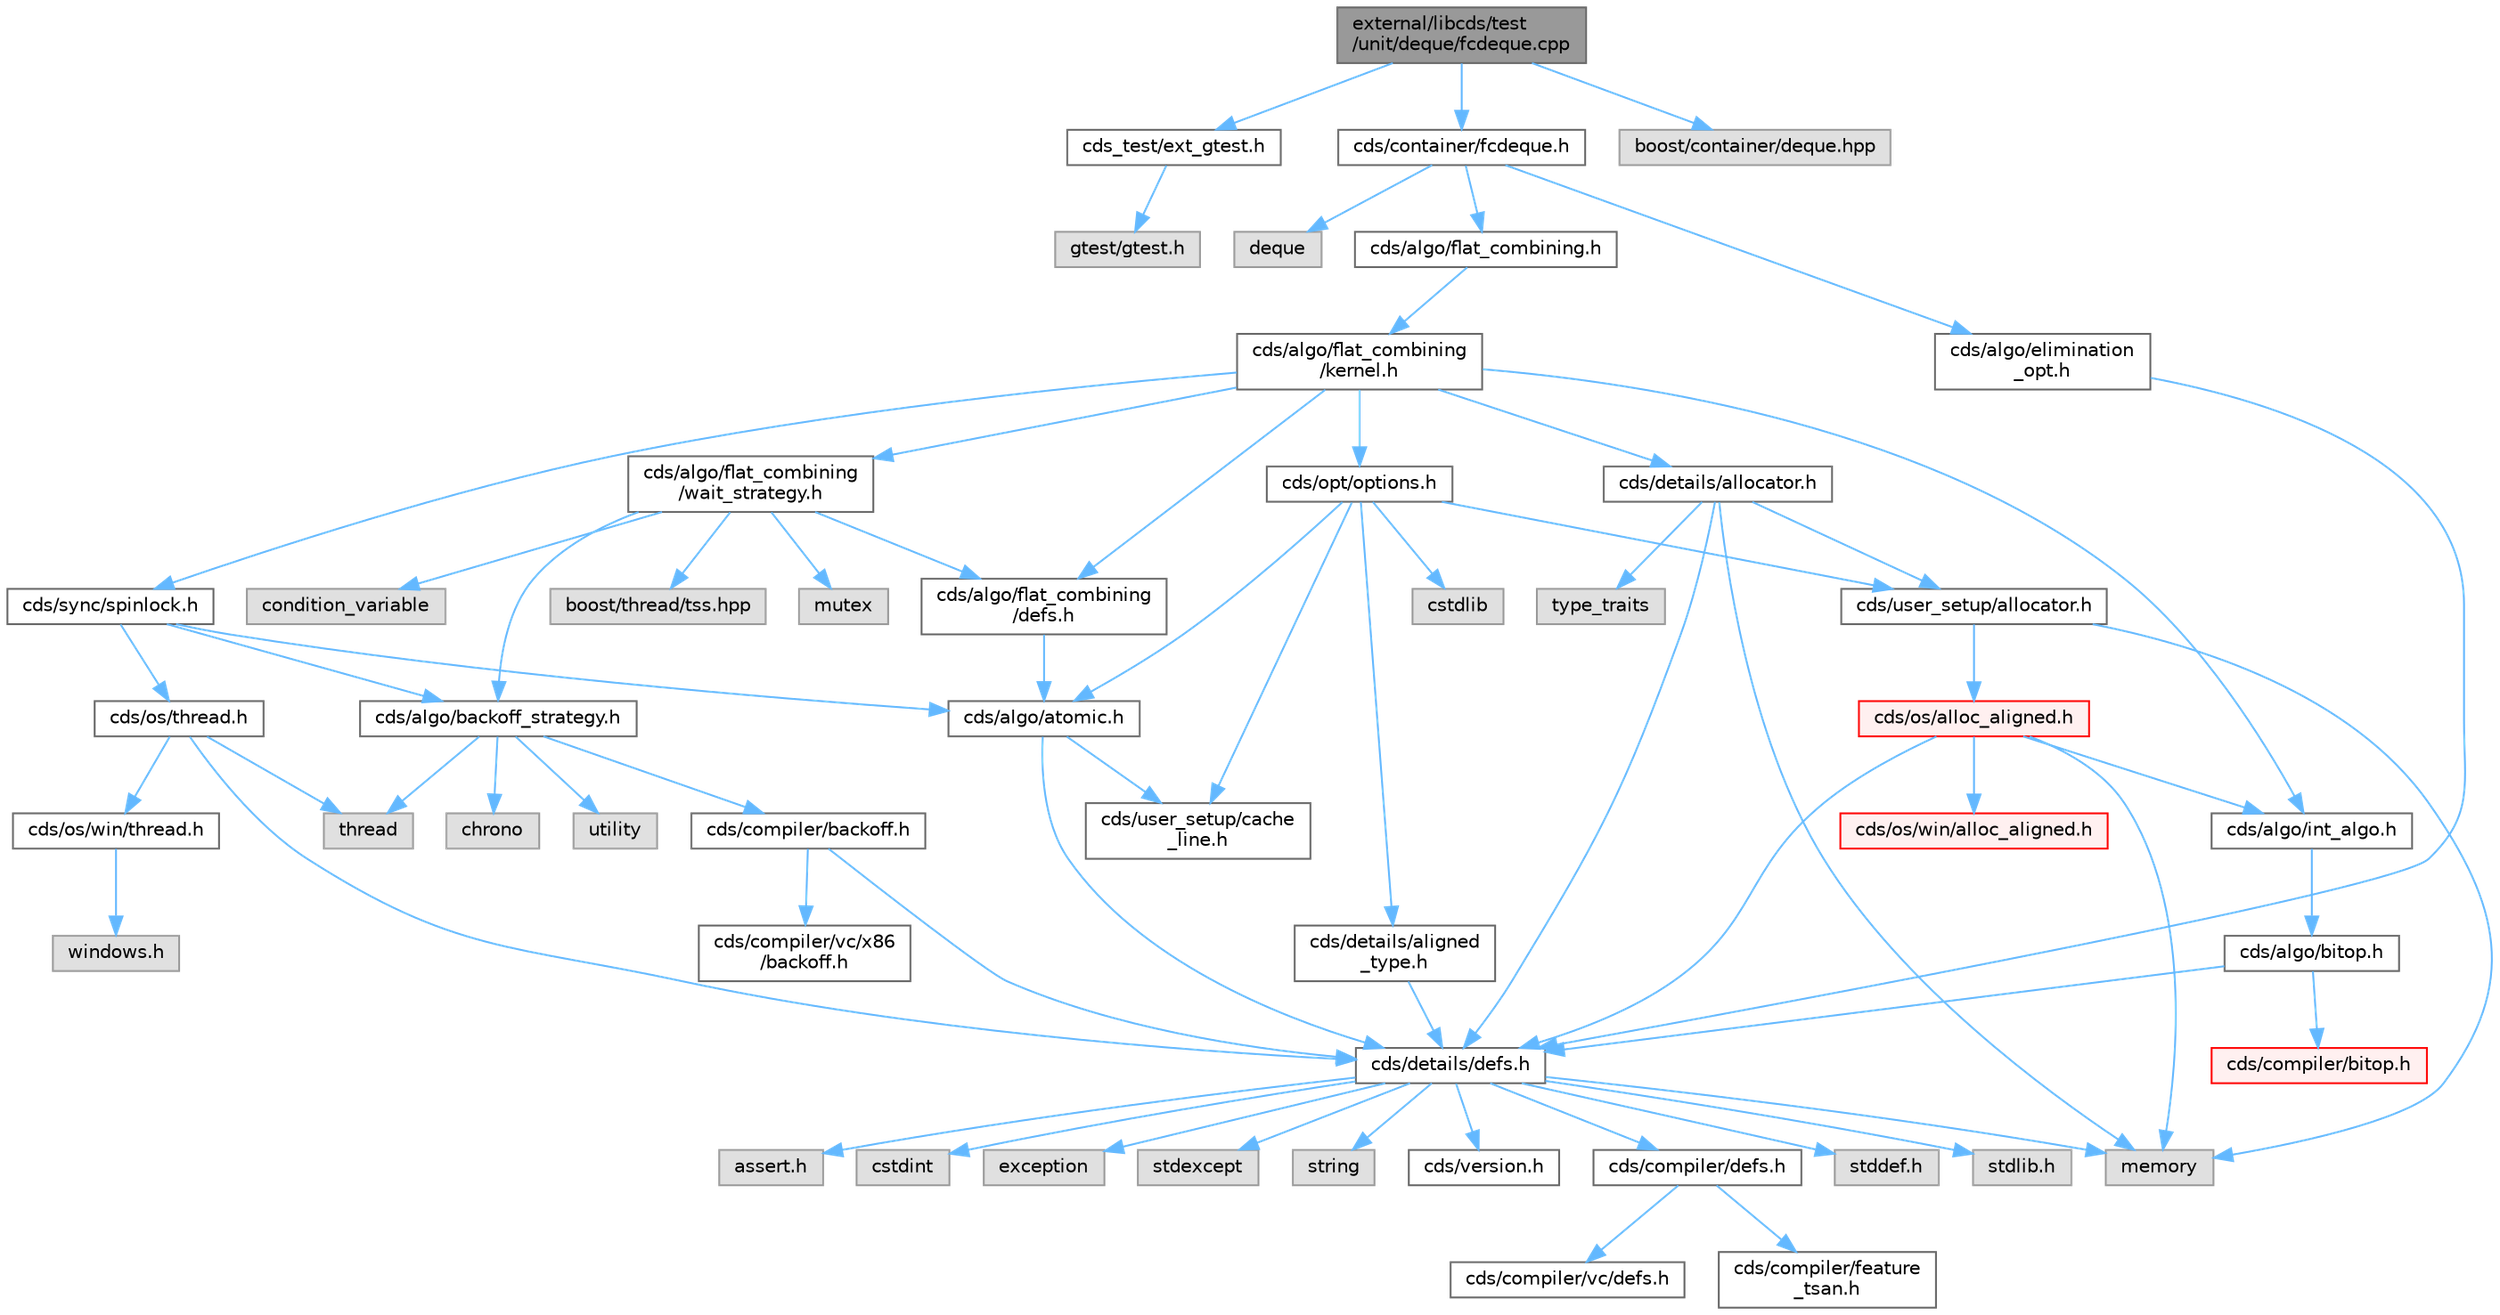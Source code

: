 digraph "external/libcds/test/unit/deque/fcdeque.cpp"
{
 // LATEX_PDF_SIZE
  bgcolor="transparent";
  edge [fontname=Helvetica,fontsize=10,labelfontname=Helvetica,labelfontsize=10];
  node [fontname=Helvetica,fontsize=10,shape=box,height=0.2,width=0.4];
  Node1 [id="Node000001",label="external/libcds/test\l/unit/deque/fcdeque.cpp",height=0.2,width=0.4,color="gray40", fillcolor="grey60", style="filled", fontcolor="black",tooltip=" "];
  Node1 -> Node2 [id="edge1_Node000001_Node000002",color="steelblue1",style="solid",tooltip=" "];
  Node2 [id="Node000002",label="cds_test/ext_gtest.h",height=0.2,width=0.4,color="grey40", fillcolor="white", style="filled",URL="$ext__gtest_8h.html",tooltip=" "];
  Node2 -> Node3 [id="edge2_Node000002_Node000003",color="steelblue1",style="solid",tooltip=" "];
  Node3 [id="Node000003",label="gtest/gtest.h",height=0.2,width=0.4,color="grey60", fillcolor="#E0E0E0", style="filled",tooltip=" "];
  Node1 -> Node4 [id="edge3_Node000001_Node000004",color="steelblue1",style="solid",tooltip=" "];
  Node4 [id="Node000004",label="cds/container/fcdeque.h",height=0.2,width=0.4,color="grey40", fillcolor="white", style="filled",URL="$fcdeque_8h.html",tooltip=" "];
  Node4 -> Node5 [id="edge4_Node000004_Node000005",color="steelblue1",style="solid",tooltip=" "];
  Node5 [id="Node000005",label="cds/algo/flat_combining.h",height=0.2,width=0.4,color="grey40", fillcolor="white", style="filled",URL="$flat__combining_8h.html",tooltip=" "];
  Node5 -> Node6 [id="edge5_Node000005_Node000006",color="steelblue1",style="solid",tooltip=" "];
  Node6 [id="Node000006",label="cds/algo/flat_combining\l/kernel.h",height=0.2,width=0.4,color="grey40", fillcolor="white", style="filled",URL="$libcds_2cds_2algo_2flat__combining_2kernel_8h.html",tooltip=" "];
  Node6 -> Node7 [id="edge6_Node000006_Node000007",color="steelblue1",style="solid",tooltip=" "];
  Node7 [id="Node000007",label="cds/algo/flat_combining\l/defs.h",height=0.2,width=0.4,color="grey40", fillcolor="white", style="filled",URL="$algo_2flat__combining_2defs_8h.html",tooltip=" "];
  Node7 -> Node8 [id="edge7_Node000007_Node000008",color="steelblue1",style="solid",tooltip=" "];
  Node8 [id="Node000008",label="cds/algo/atomic.h",height=0.2,width=0.4,color="grey40", fillcolor="white", style="filled",URL="$external_2libcds_2cds_2algo_2atomic_8h.html",tooltip=" "];
  Node8 -> Node9 [id="edge8_Node000008_Node000009",color="steelblue1",style="solid",tooltip=" "];
  Node9 [id="Node000009",label="cds/details/defs.h",height=0.2,width=0.4,color="grey40", fillcolor="white", style="filled",URL="$details_2defs_8h.html",tooltip=" "];
  Node9 -> Node10 [id="edge9_Node000009_Node000010",color="steelblue1",style="solid",tooltip=" "];
  Node10 [id="Node000010",label="stddef.h",height=0.2,width=0.4,color="grey60", fillcolor="#E0E0E0", style="filled",tooltip=" "];
  Node9 -> Node11 [id="edge10_Node000009_Node000011",color="steelblue1",style="solid",tooltip=" "];
  Node11 [id="Node000011",label="stdlib.h",height=0.2,width=0.4,color="grey60", fillcolor="#E0E0E0", style="filled",tooltip=" "];
  Node9 -> Node12 [id="edge11_Node000009_Node000012",color="steelblue1",style="solid",tooltip=" "];
  Node12 [id="Node000012",label="assert.h",height=0.2,width=0.4,color="grey60", fillcolor="#E0E0E0", style="filled",tooltip=" "];
  Node9 -> Node13 [id="edge12_Node000009_Node000013",color="steelblue1",style="solid",tooltip=" "];
  Node13 [id="Node000013",label="cstdint",height=0.2,width=0.4,color="grey60", fillcolor="#E0E0E0", style="filled",tooltip=" "];
  Node9 -> Node14 [id="edge13_Node000009_Node000014",color="steelblue1",style="solid",tooltip=" "];
  Node14 [id="Node000014",label="exception",height=0.2,width=0.4,color="grey60", fillcolor="#E0E0E0", style="filled",tooltip=" "];
  Node9 -> Node15 [id="edge14_Node000009_Node000015",color="steelblue1",style="solid",tooltip=" "];
  Node15 [id="Node000015",label="stdexcept",height=0.2,width=0.4,color="grey60", fillcolor="#E0E0E0", style="filled",tooltip=" "];
  Node9 -> Node16 [id="edge15_Node000009_Node000016",color="steelblue1",style="solid",tooltip=" "];
  Node16 [id="Node000016",label="string",height=0.2,width=0.4,color="grey60", fillcolor="#E0E0E0", style="filled",tooltip=" "];
  Node9 -> Node17 [id="edge16_Node000009_Node000017",color="steelblue1",style="solid",tooltip=" "];
  Node17 [id="Node000017",label="memory",height=0.2,width=0.4,color="grey60", fillcolor="#E0E0E0", style="filled",tooltip=" "];
  Node9 -> Node18 [id="edge17_Node000009_Node000018",color="steelblue1",style="solid",tooltip=" "];
  Node18 [id="Node000018",label="cds/version.h",height=0.2,width=0.4,color="grey40", fillcolor="white", style="filled",URL="$external_2libcds_2cds_2version_8h.html",tooltip=" "];
  Node9 -> Node19 [id="edge18_Node000009_Node000019",color="steelblue1",style="solid",tooltip=" "];
  Node19 [id="Node000019",label="cds/compiler/defs.h",height=0.2,width=0.4,color="grey40", fillcolor="white", style="filled",URL="$compiler_2defs_8h.html",tooltip=" "];
  Node19 -> Node20 [id="edge19_Node000019_Node000020",color="steelblue1",style="solid",tooltip=" "];
  Node20 [id="Node000020",label="cds/compiler/vc/defs.h",height=0.2,width=0.4,color="grey40", fillcolor="white", style="filled",URL="$compiler_2vc_2defs_8h.html",tooltip=" "];
  Node19 -> Node21 [id="edge20_Node000019_Node000021",color="steelblue1",style="solid",tooltip=" "];
  Node21 [id="Node000021",label="cds/compiler/feature\l_tsan.h",height=0.2,width=0.4,color="grey40", fillcolor="white", style="filled",URL="$feature__tsan_8h.html",tooltip=" "];
  Node8 -> Node22 [id="edge21_Node000008_Node000022",color="steelblue1",style="solid",tooltip=" "];
  Node22 [id="Node000022",label="cds/user_setup/cache\l_line.h",height=0.2,width=0.4,color="grey40", fillcolor="white", style="filled",URL="$cache__line_8h.html",tooltip="Cache-line size definition"];
  Node6 -> Node23 [id="edge22_Node000006_Node000023",color="steelblue1",style="solid",tooltip=" "];
  Node23 [id="Node000023",label="cds/algo/flat_combining\l/wait_strategy.h",height=0.2,width=0.4,color="grey40", fillcolor="white", style="filled",URL="$wait__strategy_8h.html",tooltip=" "];
  Node23 -> Node7 [id="edge23_Node000023_Node000007",color="steelblue1",style="solid",tooltip=" "];
  Node23 -> Node24 [id="edge24_Node000023_Node000024",color="steelblue1",style="solid",tooltip=" "];
  Node24 [id="Node000024",label="cds/algo/backoff_strategy.h",height=0.2,width=0.4,color="grey40", fillcolor="white", style="filled",URL="$backoff__strategy_8h.html",tooltip=" "];
  Node24 -> Node25 [id="edge25_Node000024_Node000025",color="steelblue1",style="solid",tooltip=" "];
  Node25 [id="Node000025",label="utility",height=0.2,width=0.4,color="grey60", fillcolor="#E0E0E0", style="filled",tooltip=" "];
  Node24 -> Node26 [id="edge26_Node000024_Node000026",color="steelblue1",style="solid",tooltip=" "];
  Node26 [id="Node000026",label="thread",height=0.2,width=0.4,color="grey60", fillcolor="#E0E0E0", style="filled",tooltip=" "];
  Node24 -> Node27 [id="edge27_Node000024_Node000027",color="steelblue1",style="solid",tooltip=" "];
  Node27 [id="Node000027",label="chrono",height=0.2,width=0.4,color="grey60", fillcolor="#E0E0E0", style="filled",tooltip=" "];
  Node24 -> Node28 [id="edge28_Node000024_Node000028",color="steelblue1",style="solid",tooltip=" "];
  Node28 [id="Node000028",label="cds/compiler/backoff.h",height=0.2,width=0.4,color="grey40", fillcolor="white", style="filled",URL="$backoff_8h.html",tooltip=" "];
  Node28 -> Node9 [id="edge29_Node000028_Node000009",color="steelblue1",style="solid",tooltip=" "];
  Node28 -> Node29 [id="edge30_Node000028_Node000029",color="steelblue1",style="solid",tooltip=" "];
  Node29 [id="Node000029",label="cds/compiler/vc/x86\l/backoff.h",height=0.2,width=0.4,color="grey40", fillcolor="white", style="filled",URL="$vc_2x86_2backoff_8h.html",tooltip=" "];
  Node23 -> Node30 [id="edge31_Node000023_Node000030",color="steelblue1",style="solid",tooltip=" "];
  Node30 [id="Node000030",label="mutex",height=0.2,width=0.4,color="grey60", fillcolor="#E0E0E0", style="filled",tooltip=" "];
  Node23 -> Node31 [id="edge32_Node000023_Node000031",color="steelblue1",style="solid",tooltip=" "];
  Node31 [id="Node000031",label="condition_variable",height=0.2,width=0.4,color="grey60", fillcolor="#E0E0E0", style="filled",tooltip=" "];
  Node23 -> Node32 [id="edge33_Node000023_Node000032",color="steelblue1",style="solid",tooltip=" "];
  Node32 [id="Node000032",label="boost/thread/tss.hpp",height=0.2,width=0.4,color="grey60", fillcolor="#E0E0E0", style="filled",tooltip=" "];
  Node6 -> Node33 [id="edge34_Node000006_Node000033",color="steelblue1",style="solid",tooltip=" "];
  Node33 [id="Node000033",label="cds/sync/spinlock.h",height=0.2,width=0.4,color="grey40", fillcolor="white", style="filled",URL="$sync_2spinlock_8h.html",tooltip=" "];
  Node33 -> Node8 [id="edge35_Node000033_Node000008",color="steelblue1",style="solid",tooltip=" "];
  Node33 -> Node34 [id="edge36_Node000033_Node000034",color="steelblue1",style="solid",tooltip=" "];
  Node34 [id="Node000034",label="cds/os/thread.h",height=0.2,width=0.4,color="grey40", fillcolor="white", style="filled",URL="$cds_2os_2thread_8h.html",tooltip=" "];
  Node34 -> Node26 [id="edge37_Node000034_Node000026",color="steelblue1",style="solid",tooltip=" "];
  Node34 -> Node9 [id="edge38_Node000034_Node000009",color="steelblue1",style="solid",tooltip=" "];
  Node34 -> Node35 [id="edge39_Node000034_Node000035",color="steelblue1",style="solid",tooltip=" "];
  Node35 [id="Node000035",label="cds/os/win/thread.h",height=0.2,width=0.4,color="grey40", fillcolor="white", style="filled",URL="$cds_2os_2win_2thread_8h.html",tooltip=" "];
  Node35 -> Node36 [id="edge40_Node000035_Node000036",color="steelblue1",style="solid",tooltip=" "];
  Node36 [id="Node000036",label="windows.h",height=0.2,width=0.4,color="grey60", fillcolor="#E0E0E0", style="filled",tooltip=" "];
  Node33 -> Node24 [id="edge41_Node000033_Node000024",color="steelblue1",style="solid",tooltip=" "];
  Node6 -> Node37 [id="edge42_Node000006_Node000037",color="steelblue1",style="solid",tooltip=" "];
  Node37 [id="Node000037",label="cds/details/allocator.h",height=0.2,width=0.4,color="grey40", fillcolor="white", style="filled",URL="$external_2libcds_2cds_2details_2allocator_8h.html",tooltip=" "];
  Node37 -> Node38 [id="edge43_Node000037_Node000038",color="steelblue1",style="solid",tooltip=" "];
  Node38 [id="Node000038",label="type_traits",height=0.2,width=0.4,color="grey60", fillcolor="#E0E0E0", style="filled",tooltip=" "];
  Node37 -> Node17 [id="edge44_Node000037_Node000017",color="steelblue1",style="solid",tooltip=" "];
  Node37 -> Node9 [id="edge45_Node000037_Node000009",color="steelblue1",style="solid",tooltip=" "];
  Node37 -> Node39 [id="edge46_Node000037_Node000039",color="steelblue1",style="solid",tooltip=" "];
  Node39 [id="Node000039",label="cds/user_setup/allocator.h",height=0.2,width=0.4,color="grey40", fillcolor="white", style="filled",URL="$external_2libcds_2cds_2user__setup_2allocator_8h.html",tooltip="Default implementation of allocator classes."];
  Node39 -> Node17 [id="edge47_Node000039_Node000017",color="steelblue1",style="solid",tooltip=" "];
  Node39 -> Node40 [id="edge48_Node000039_Node000040",color="steelblue1",style="solid",tooltip=" "];
  Node40 [id="Node000040",label="cds/os/alloc_aligned.h",height=0.2,width=0.4,color="red", fillcolor="#FFF0F0", style="filled",URL="$alloc__aligned_8h.html",tooltip=" "];
  Node40 -> Node9 [id="edge49_Node000040_Node000009",color="steelblue1",style="solid",tooltip=" "];
  Node40 -> Node41 [id="edge50_Node000040_Node000041",color="steelblue1",style="solid",tooltip=" "];
  Node41 [id="Node000041",label="cds/os/win/alloc_aligned.h",height=0.2,width=0.4,color="red", fillcolor="#FFF0F0", style="filled",URL="$win_2alloc__aligned_8h.html",tooltip=" "];
  Node40 -> Node17 [id="edge51_Node000040_Node000017",color="steelblue1",style="solid",tooltip=" "];
  Node40 -> Node44 [id="edge52_Node000040_Node000044",color="steelblue1",style="solid",tooltip=" "];
  Node44 [id="Node000044",label="cds/algo/int_algo.h",height=0.2,width=0.4,color="grey40", fillcolor="white", style="filled",URL="$int__algo_8h.html",tooltip=" "];
  Node44 -> Node45 [id="edge53_Node000044_Node000045",color="steelblue1",style="solid",tooltip=" "];
  Node45 [id="Node000045",label="cds/algo/bitop.h",height=0.2,width=0.4,color="grey40", fillcolor="white", style="filled",URL="$algo_2bitop_8h.html",tooltip=" "];
  Node45 -> Node9 [id="edge54_Node000045_Node000009",color="steelblue1",style="solid",tooltip=" "];
  Node45 -> Node46 [id="edge55_Node000045_Node000046",color="steelblue1",style="solid",tooltip=" "];
  Node46 [id="Node000046",label="cds/compiler/bitop.h",height=0.2,width=0.4,color="red", fillcolor="#FFF0F0", style="filled",URL="$compiler_2bitop_8h.html",tooltip=" "];
  Node6 -> Node53 [id="edge56_Node000006_Node000053",color="steelblue1",style="solid",tooltip=" "];
  Node53 [id="Node000053",label="cds/opt/options.h",height=0.2,width=0.4,color="grey40", fillcolor="white", style="filled",URL="$opt_2options_8h.html",tooltip=" "];
  Node53 -> Node50 [id="edge57_Node000053_Node000050",color="steelblue1",style="solid",tooltip=" "];
  Node50 [id="Node000050",label="cstdlib",height=0.2,width=0.4,color="grey60", fillcolor="#E0E0E0", style="filled",tooltip=" "];
  Node53 -> Node54 [id="edge58_Node000053_Node000054",color="steelblue1",style="solid",tooltip=" "];
  Node54 [id="Node000054",label="cds/details/aligned\l_type.h",height=0.2,width=0.4,color="grey40", fillcolor="white", style="filled",URL="$aligned__type_8h.html",tooltip=" "];
  Node54 -> Node9 [id="edge59_Node000054_Node000009",color="steelblue1",style="solid",tooltip=" "];
  Node53 -> Node39 [id="edge60_Node000053_Node000039",color="steelblue1",style="solid",tooltip=" "];
  Node53 -> Node22 [id="edge61_Node000053_Node000022",color="steelblue1",style="solid",tooltip=" "];
  Node53 -> Node8 [id="edge62_Node000053_Node000008",color="steelblue1",style="solid",tooltip=" "];
  Node6 -> Node44 [id="edge63_Node000006_Node000044",color="steelblue1",style="solid",tooltip=" "];
  Node4 -> Node55 [id="edge64_Node000004_Node000055",color="steelblue1",style="solid",tooltip=" "];
  Node55 [id="Node000055",label="cds/algo/elimination\l_opt.h",height=0.2,width=0.4,color="grey40", fillcolor="white", style="filled",URL="$elimination__opt_8h.html",tooltip=" "];
  Node55 -> Node9 [id="edge65_Node000055_Node000009",color="steelblue1",style="solid",tooltip=" "];
  Node4 -> Node56 [id="edge66_Node000004_Node000056",color="steelblue1",style="solid",tooltip=" "];
  Node56 [id="Node000056",label="deque",height=0.2,width=0.4,color="grey60", fillcolor="#E0E0E0", style="filled",tooltip=" "];
  Node1 -> Node57 [id="edge67_Node000001_Node000057",color="steelblue1",style="solid",tooltip=" "];
  Node57 [id="Node000057",label="boost/container/deque.hpp",height=0.2,width=0.4,color="grey60", fillcolor="#E0E0E0", style="filled",tooltip=" "];
}

